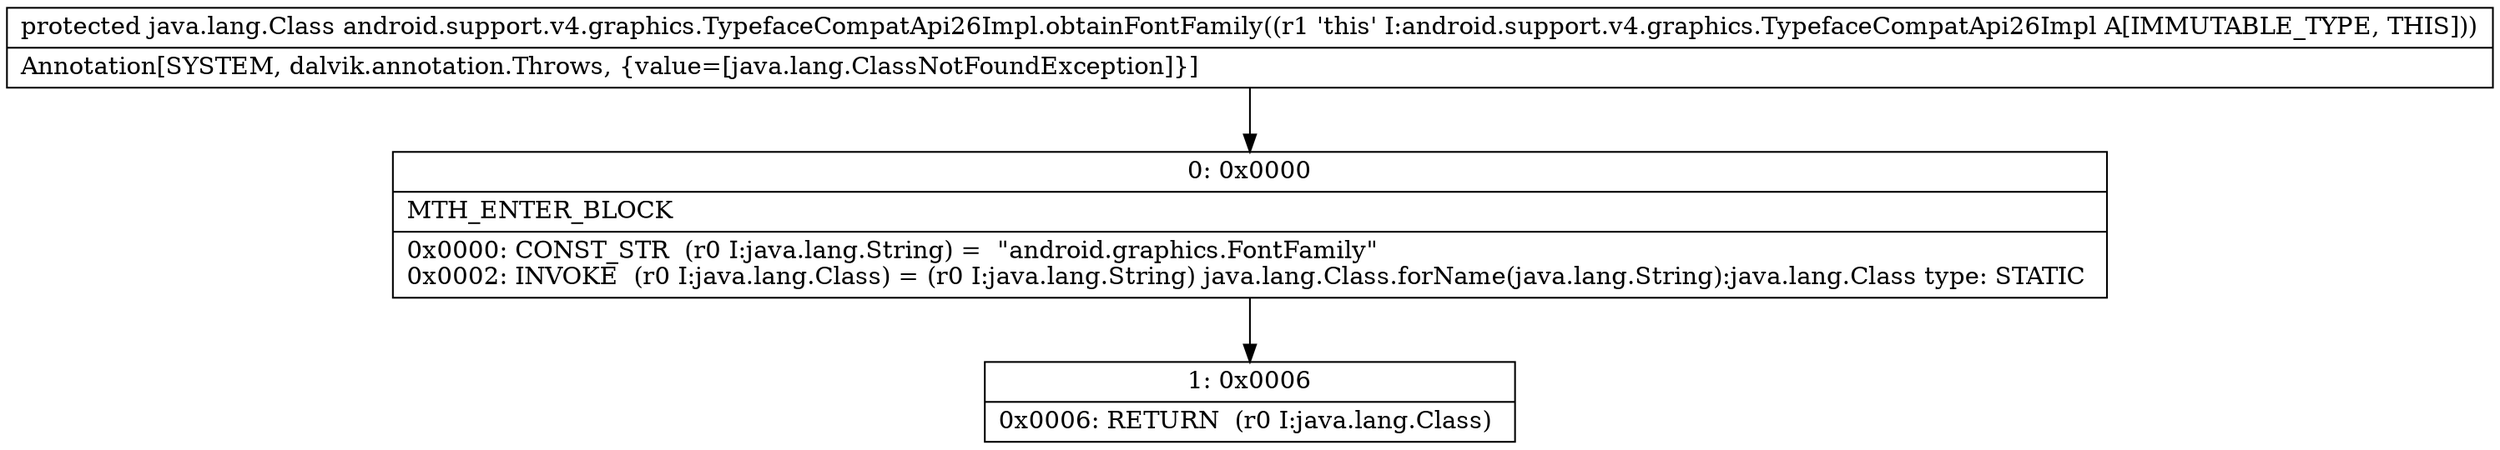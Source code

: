 digraph "CFG forandroid.support.v4.graphics.TypefaceCompatApi26Impl.obtainFontFamily()Ljava\/lang\/Class;" {
Node_0 [shape=record,label="{0\:\ 0x0000|MTH_ENTER_BLOCK\l|0x0000: CONST_STR  (r0 I:java.lang.String) =  \"android.graphics.FontFamily\" \l0x0002: INVOKE  (r0 I:java.lang.Class) = (r0 I:java.lang.String) java.lang.Class.forName(java.lang.String):java.lang.Class type: STATIC \l}"];
Node_1 [shape=record,label="{1\:\ 0x0006|0x0006: RETURN  (r0 I:java.lang.Class) \l}"];
MethodNode[shape=record,label="{protected java.lang.Class android.support.v4.graphics.TypefaceCompatApi26Impl.obtainFontFamily((r1 'this' I:android.support.v4.graphics.TypefaceCompatApi26Impl A[IMMUTABLE_TYPE, THIS]))  | Annotation[SYSTEM, dalvik.annotation.Throws, \{value=[java.lang.ClassNotFoundException]\}]\l}"];
MethodNode -> Node_0;
Node_0 -> Node_1;
}

